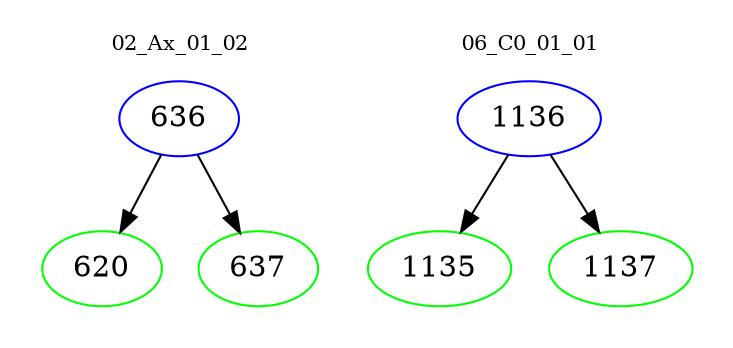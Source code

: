digraph{
subgraph cluster_0 {
color = white
label = "02_Ax_01_02";
fontsize=10;
T0_636 [label="636", color="blue"]
T0_636 -> T0_620 [color="black"]
T0_620 [label="620", color="green"]
T0_636 -> T0_637 [color="black"]
T0_637 [label="637", color="green"]
}
subgraph cluster_1 {
color = white
label = "06_C0_01_01";
fontsize=10;
T1_1136 [label="1136", color="blue"]
T1_1136 -> T1_1135 [color="black"]
T1_1135 [label="1135", color="green"]
T1_1136 -> T1_1137 [color="black"]
T1_1137 [label="1137", color="green"]
}
}
